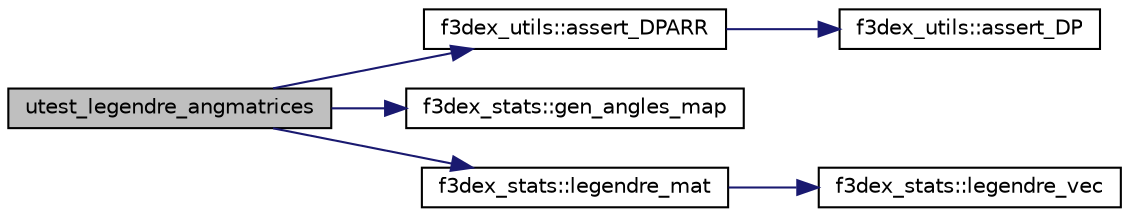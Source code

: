 digraph G
{
  edge [fontname="Helvetica",fontsize="10",labelfontname="Helvetica",labelfontsize="10"];
  node [fontname="Helvetica",fontsize="10",shape=record];
  rankdir=LR;
  Node1 [label="utest_legendre_angmatrices",height=0.2,width=0.4,color="black", fillcolor="grey75", style="filled" fontcolor="black"];
  Node1 -> Node2 [color="midnightblue",fontsize="10",style="solid",fontname="Helvetica"];
  Node2 [label="f3dex_utils::assert_DPARR",height=0.2,width=0.4,color="black", fillcolor="white", style="filled",URL="$namespacef3dex__utils.html#a234414d8daaf5e3bfd03754331b467ed",tooltip="Assert if two arrays are equal."];
  Node2 -> Node3 [color="midnightblue",fontsize="10",style="solid",fontname="Helvetica"];
  Node3 [label="f3dex_utils::assert_DP",height=0.2,width=0.4,color="black", fillcolor="white", style="filled",URL="$namespacef3dex__utils.html#ad4cb6613ee589637f453ef808466a0f9",tooltip="Assert if two doubles are equal."];
  Node1 -> Node4 [color="midnightblue",fontsize="10",style="solid",fontname="Helvetica"];
  Node4 [label="f3dex_stats::gen_angles_map",height=0.2,width=0.4,color="black", fillcolor="white", style="filled",URL="$namespacef3dex__stats.html#ac34a6421249816395b51048aa0a3dde3",tooltip="Generates &lt;xxt&gt; correlation angles map."];
  Node1 -> Node5 [color="midnightblue",fontsize="10",style="solid",fontname="Helvetica"];
  Node5 [label="f3dex_stats::legendre_mat",height=0.2,width=0.4,color="black", fillcolor="white", style="filled",URL="$namespacef3dex__stats.html#aa2fb45e013179295e3b876ced9eff015",tooltip="Computes legendre coefs of an array using recurrence."];
  Node5 -> Node6 [color="midnightblue",fontsize="10",style="solid",fontname="Helvetica"];
  Node6 [label="f3dex_stats::legendre_vec",height=0.2,width=0.4,color="black", fillcolor="white", style="filled",URL="$namespacef3dex__stats.html#a1f360b2a41b5a63c3379390a55ef07b2",tooltip="Computes legendre coefs of a double using recurrence."];
}
